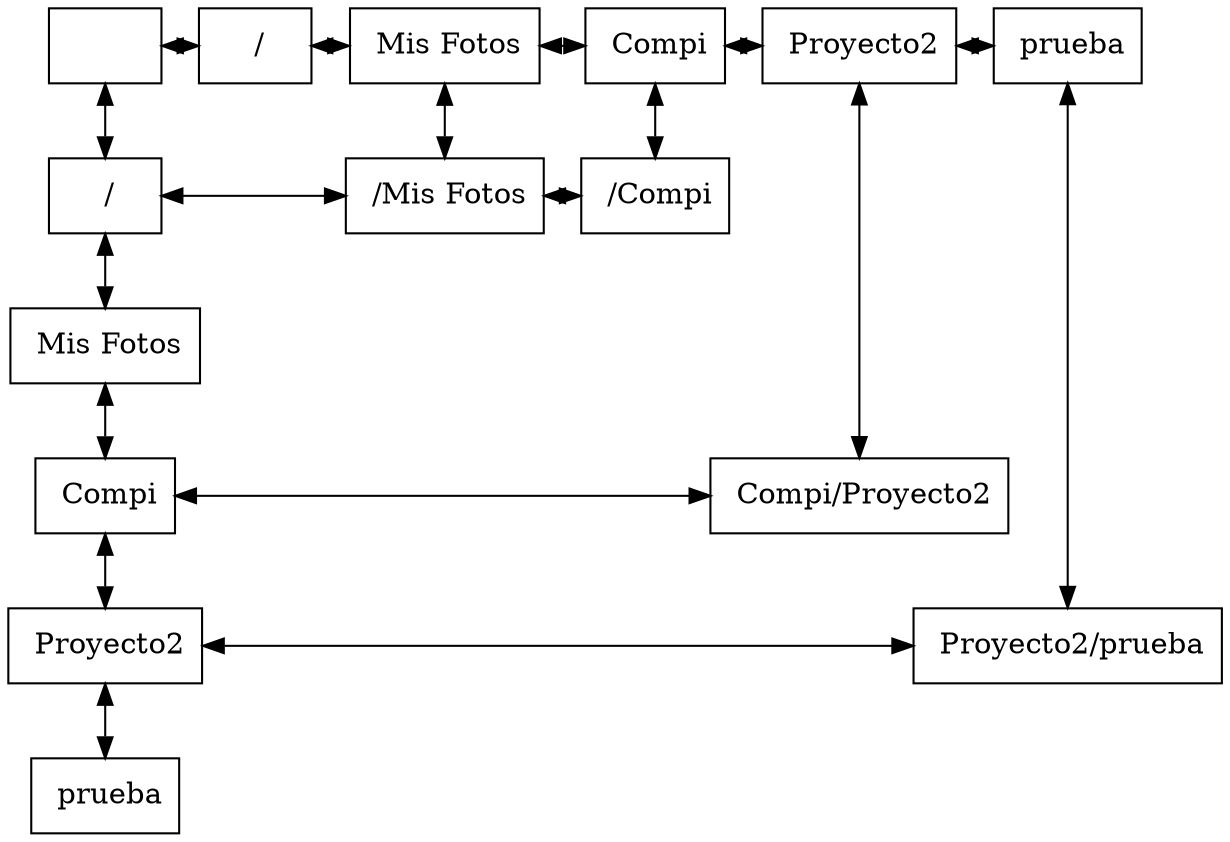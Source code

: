 digraph guia{ 
 node[shape=box] 
 rankdir=UD; 
 {rank=min; 
nodo00[label="" ,rankdir=LR, group=0]; 
nodo10[label="/" ,rankdir=LR, group=1]; 
nodo20[label="Mis Fotos" ,rankdir=LR, group=2]; 
nodo30[label="Compi" ,rankdir=LR, group=3]; 
nodo40[label="Proyecto2" ,rankdir=LR, group=4]; 
nodo50[label="prueba" ,rankdir=LR, group=5]; 
} 
{rank=same; 
nodo00[label=" " , group=0]; 
nodo10[label=" /" , group=1]; 
nodo20[label=" Mis Fotos" , group=2]; 
nodo30[label=" Compi" , group=3]; 
nodo40[label=" Proyecto2" , group=4]; 
nodo50[label=" prueba" , group=5]; 
} 
{rank=same; 
nodo01[label=" /" , group=0]; 
nodo21[label=" /Mis Fotos" , group=2]; 
nodo31[label=" /Compi" , group=3]; 
} 
{rank=same; 
nodo02[label=" Mis Fotos" , group=0]; 
} 
{rank=same; 
nodo03[label=" Compi" , group=0]; 
nodo43[label=" Compi/Proyecto2" , group=4]; 
} 
{rank=same; 
nodo04[label=" Proyecto2" , group=0]; 
nodo54[label=" Proyecto2/prueba" , group=5]; 
} 
{rank=same; 
nodo05[label=" prueba" , group=0]; 
} 
nodo00 -> nodo10[dir=both]; 
nodo10 -> nodo20[dir=both]; 
nodo20 -> nodo30[dir=both]; 
nodo30 -> nodo40[dir=both]; 
nodo40 -> nodo50[dir=both]; 
nodo01 -> nodo21[dir=both]; 
nodo21 -> nodo31[dir=both]; 
nodo03 -> nodo43[dir=both]; 
nodo04 -> nodo54[dir=both]; 
nodo00 -> nodo01[dir=both]; 
nodo01 -> nodo02[dir=both]; 
nodo02 -> nodo03[dir=both]; 
nodo03 -> nodo04[dir=both]; 
nodo04 -> nodo05[dir=both]; 
nodo20 -> nodo21[dir=both]; 
nodo30 -> nodo31[dir=both]; 
nodo40 -> nodo43[dir=both]; 
nodo50 -> nodo54[dir=both]; 
} 
